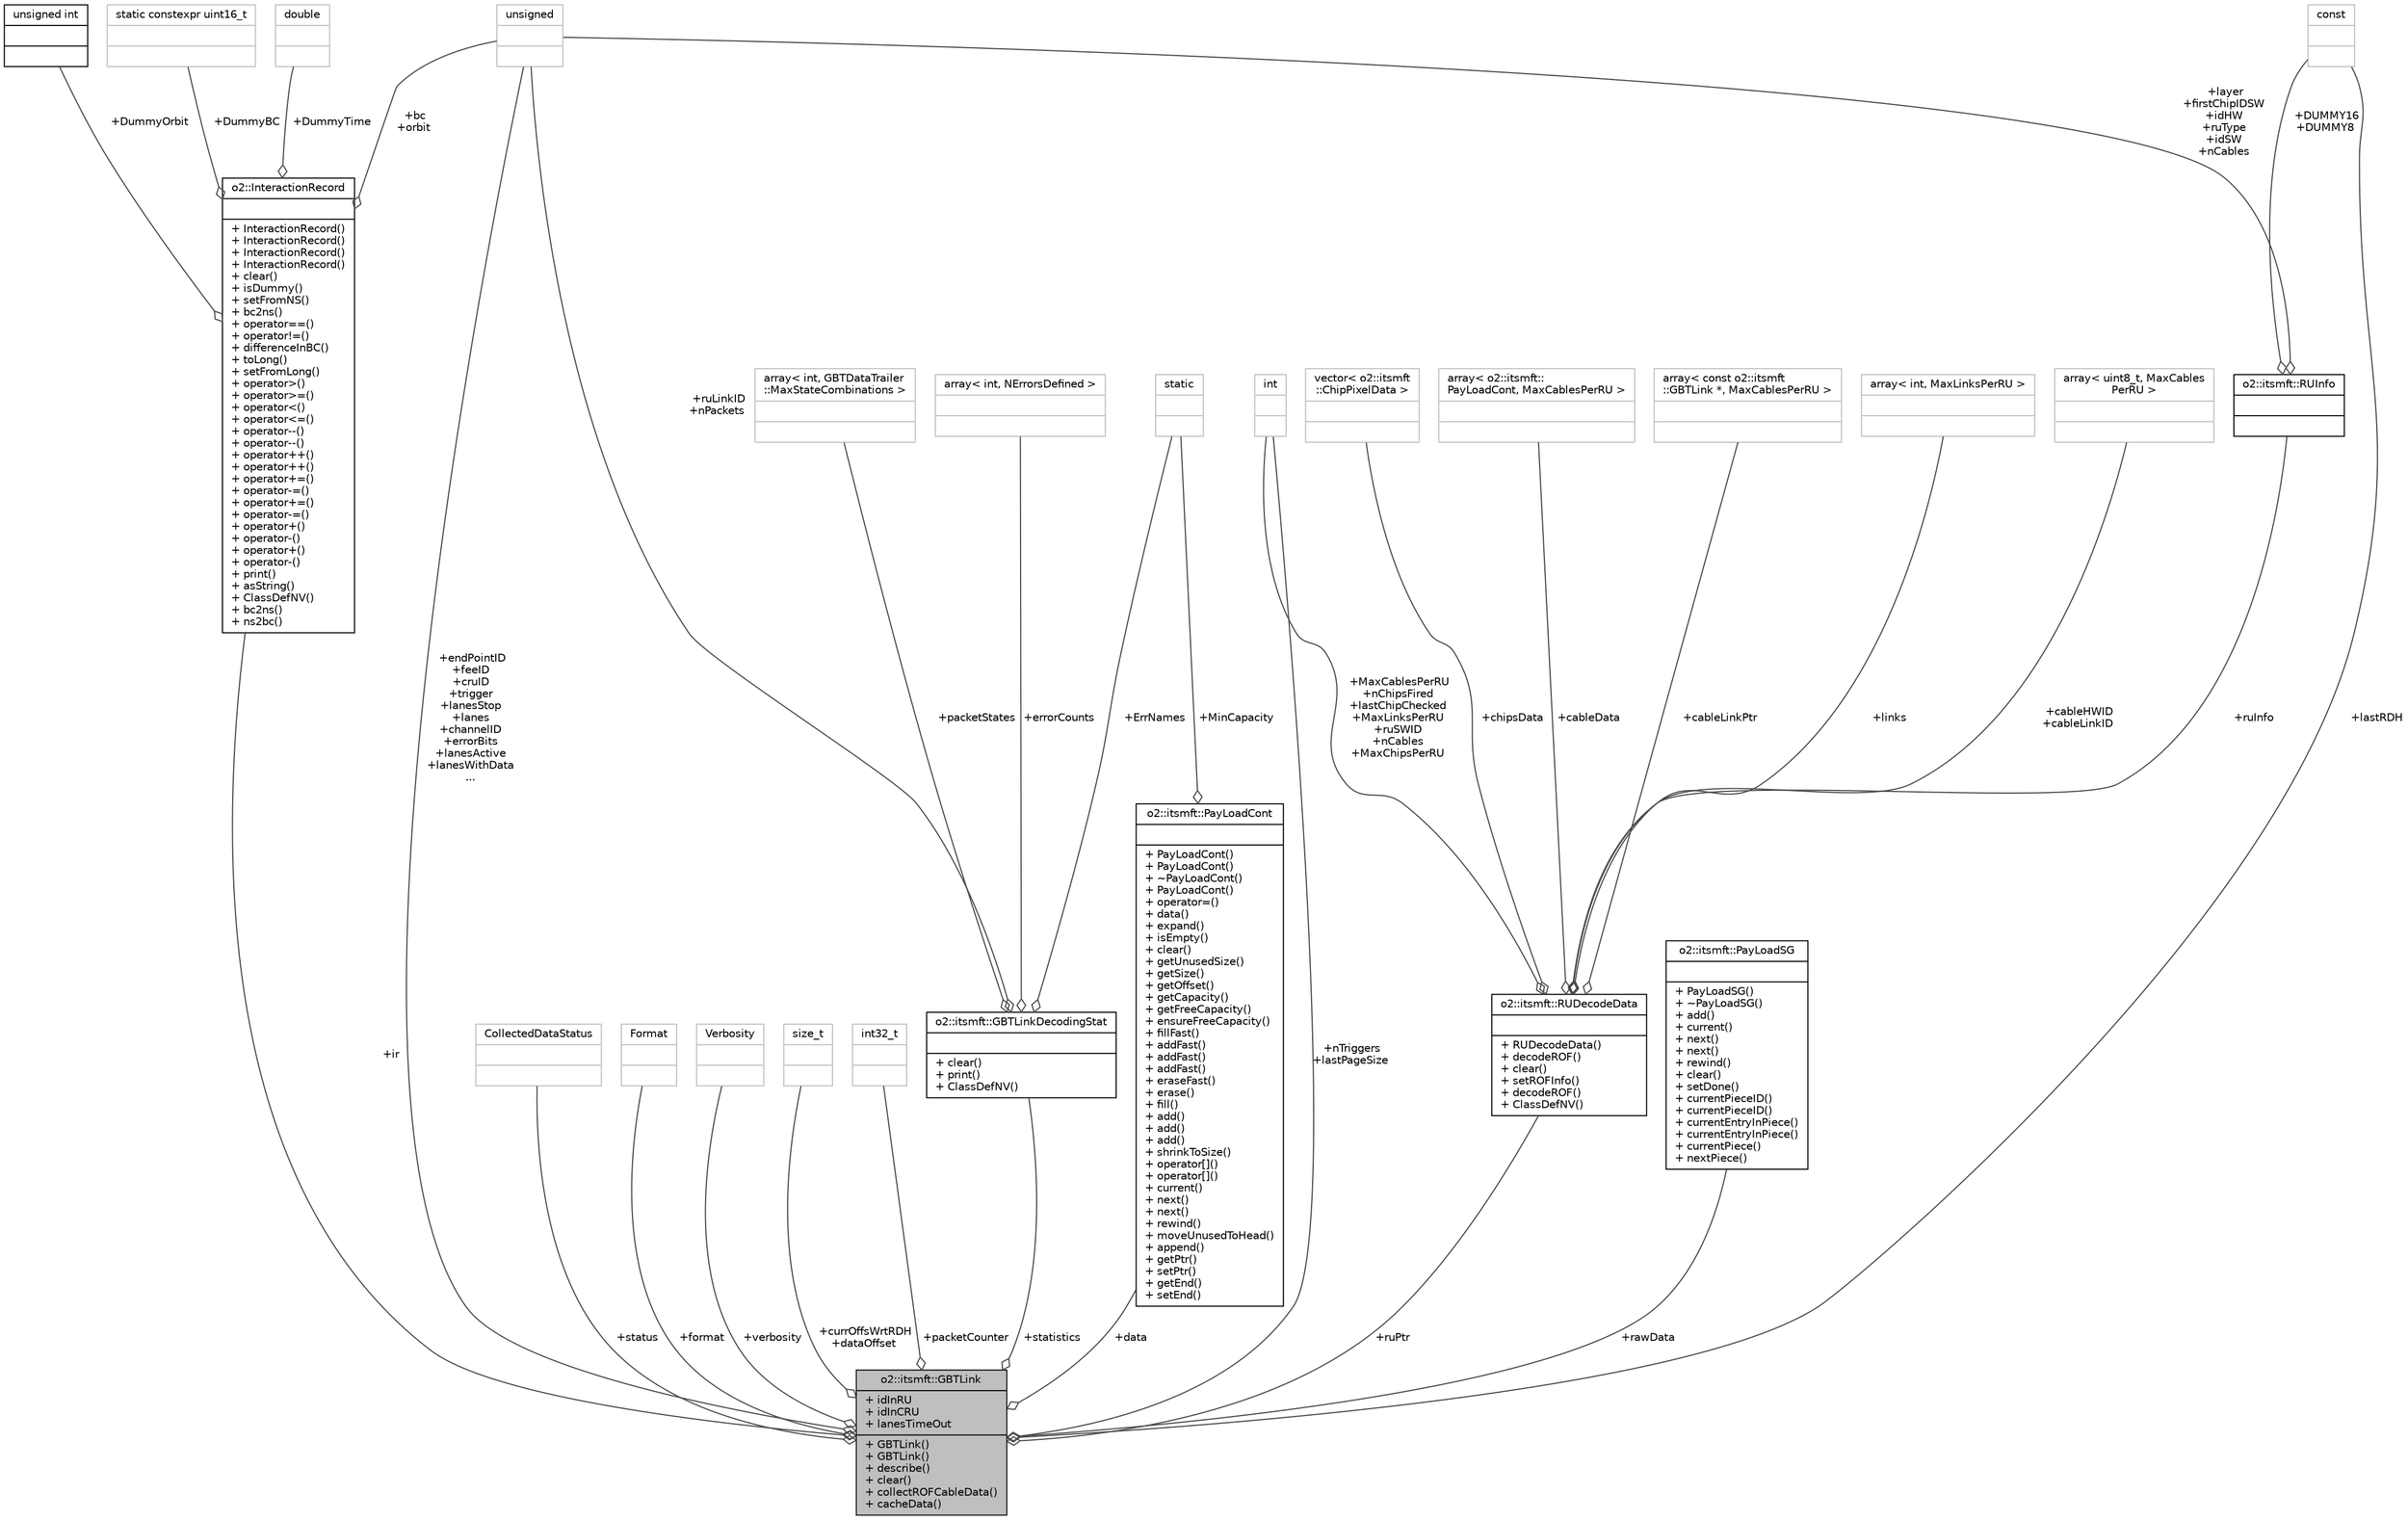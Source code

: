 digraph "o2::itsmft::GBTLink"
{
 // INTERACTIVE_SVG=YES
  bgcolor="transparent";
  edge [fontname="Helvetica",fontsize="10",labelfontname="Helvetica",labelfontsize="10"];
  node [fontname="Helvetica",fontsize="10",shape=record];
  Node1 [label="{o2::itsmft::GBTLink\n|+ idInRU\l+ idInCRU\l+ lanesTimeOut\l|+ GBTLink()\l+ GBTLink()\l+ describe()\l+ clear()\l+ collectROFCableData()\l+ cacheData()\l}",height=0.2,width=0.4,color="black", fillcolor="grey75", style="filled", fontcolor="black"];
  Node2 -> Node1 [color="grey25",fontsize="10",style="solid",label=" +ir" ,arrowhead="odiamond",fontname="Helvetica"];
  Node2 [label="{o2::InteractionRecord\n||+ InteractionRecord()\l+ InteractionRecord()\l+ InteractionRecord()\l+ InteractionRecord()\l+ clear()\l+ isDummy()\l+ setFromNS()\l+ bc2ns()\l+ operator==()\l+ operator!=()\l+ differenceInBC()\l+ toLong()\l+ setFromLong()\l+ operator\>()\l+ operator\>=()\l+ operator\<()\l+ operator\<=()\l+ operator--()\l+ operator--()\l+ operator++()\l+ operator++()\l+ operator+=()\l+ operator-=()\l+ operator+=()\l+ operator-=()\l+ operator+()\l+ operator-()\l+ operator+()\l+ operator-()\l+ print()\l+ asString()\l+ ClassDefNV()\l+ bc2ns()\l+ ns2bc()\l}",height=0.2,width=0.4,color="black",URL="$d1/d21/structo2_1_1InteractionRecord.html"];
  Node3 -> Node2 [color="grey25",fontsize="10",style="solid",label=" +DummyTime" ,arrowhead="odiamond",fontname="Helvetica"];
  Node3 [label="{double\n||}",height=0.2,width=0.4,color="grey75"];
  Node4 -> Node2 [color="grey25",fontsize="10",style="solid",label=" +DummyOrbit" ,arrowhead="odiamond",fontname="Helvetica"];
  Node4 [label="{unsigned int\n||}",height=0.2,width=0.4,color="black",URL="$d2/d5f/classunsigned_01int.html"];
  Node5 -> Node2 [color="grey25",fontsize="10",style="solid",label=" +bc\n+orbit" ,arrowhead="odiamond",fontname="Helvetica"];
  Node5 [label="{unsigned\n||}",height=0.2,width=0.4,color="grey75"];
  Node6 -> Node2 [color="grey25",fontsize="10",style="solid",label=" +DummyBC" ,arrowhead="odiamond",fontname="Helvetica"];
  Node6 [label="{static constexpr uint16_t\n||}",height=0.2,width=0.4,color="grey75"];
  Node7 -> Node1 [color="grey25",fontsize="10",style="solid",label=" +status" ,arrowhead="odiamond",fontname="Helvetica"];
  Node7 [label="{CollectedDataStatus\n||}",height=0.2,width=0.4,color="grey75"];
  Node8 -> Node1 [color="grey25",fontsize="10",style="solid",label=" +format" ,arrowhead="odiamond",fontname="Helvetica"];
  Node8 [label="{Format\n||}",height=0.2,width=0.4,color="grey75"];
  Node9 -> Node1 [color="grey25",fontsize="10",style="solid",label=" +verbosity" ,arrowhead="odiamond",fontname="Helvetica"];
  Node9 [label="{Verbosity\n||}",height=0.2,width=0.4,color="grey75"];
  Node10 -> Node1 [color="grey25",fontsize="10",style="solid",label=" +currOffsWrtRDH\n+dataOffset" ,arrowhead="odiamond",fontname="Helvetica"];
  Node10 [label="{size_t\n||}",height=0.2,width=0.4,color="grey75"];
  Node11 -> Node1 [color="grey25",fontsize="10",style="solid",label=" +packetCounter" ,arrowhead="odiamond",fontname="Helvetica"];
  Node11 [label="{int32_t\n||}",height=0.2,width=0.4,color="grey75"];
  Node12 -> Node1 [color="grey25",fontsize="10",style="solid",label=" +nTriggers\n+lastPageSize" ,arrowhead="odiamond",fontname="Helvetica"];
  Node12 [label="{int\n||}",height=0.2,width=0.4,color="grey75"];
  Node13 -> Node1 [color="grey25",fontsize="10",style="solid",label=" +statistics" ,arrowhead="odiamond",fontname="Helvetica"];
  Node13 [label="{o2::itsmft::GBTLinkDecodingStat\n||+ clear()\l+ print()\l+ ClassDefNV()\l}",height=0.2,width=0.4,color="black",URL="$d1/d6f/structo2_1_1itsmft_1_1GBTLinkDecodingStat.html",tooltip="Statistics for per-link decoding. "];
  Node14 -> Node13 [color="grey25",fontsize="10",style="solid",label=" +packetStates" ,arrowhead="odiamond",fontname="Helvetica"];
  Node14 [label="{array\< int, GBTDataTrailer\l::MaxStateCombinations \>\n||}",height=0.2,width=0.4,color="grey75"];
  Node15 -> Node13 [color="grey25",fontsize="10",style="solid",label=" +errorCounts" ,arrowhead="odiamond",fontname="Helvetica"];
  Node15 [label="{array\< int, NErrorsDefined \>\n||}",height=0.2,width=0.4,color="grey75"];
  Node5 -> Node13 [color="grey25",fontsize="10",style="solid",label=" +ruLinkID\n+nPackets" ,arrowhead="odiamond",fontname="Helvetica"];
  Node16 -> Node13 [color="grey25",fontsize="10",style="solid",label=" +ErrNames" ,arrowhead="odiamond",fontname="Helvetica"];
  Node16 [label="{static\n||}",height=0.2,width=0.4,color="grey75"];
  Node17 -> Node1 [color="grey25",fontsize="10",style="solid",label=" +data" ,arrowhead="odiamond",fontname="Helvetica"];
  Node17 [label="{o2::itsmft::PayLoadCont\n||+ PayLoadCont()\l+ PayLoadCont()\l+ ~PayLoadCont()\l+ PayLoadCont()\l+ operator=()\l+ data()\l+ expand()\l+ isEmpty()\l+ clear()\l+ getUnusedSize()\l+ getSize()\l+ getOffset()\l+ getCapacity()\l+ getFreeCapacity()\l+ ensureFreeCapacity()\l+ fillFast()\l+ addFast()\l+ addFast()\l+ addFast()\l+ eraseFast()\l+ erase()\l+ fill()\l+ add()\l+ add()\l+ add()\l+ shrinkToSize()\l+ operator[]()\l+ operator[]()\l+ current()\l+ next()\l+ next()\l+ rewind()\l+ moveUnusedToHead()\l+ append()\l+ getPtr()\l+ setPtr()\l+ getEnd()\l+ setEnd()\l}",height=0.2,width=0.4,color="black",URL="$df/dd1/classo2_1_1itsmft_1_1PayLoadCont.html"];
  Node16 -> Node17 [color="grey25",fontsize="10",style="solid",label=" +MinCapacity" ,arrowhead="odiamond",fontname="Helvetica"];
  Node18 -> Node1 [color="grey25",fontsize="10",style="solid",label=" +lastRDH" ,arrowhead="odiamond",fontname="Helvetica"];
  Node18 [label="{const\n||}",height=0.2,width=0.4,color="grey75"];
  Node5 -> Node1 [color="grey25",fontsize="10",style="solid",label=" +endPointID\n+feeID\n+cruID\n+trigger\n+lanesStop\n+lanes\n+channelID\n+errorBits\n+lanesActive\n+lanesWithData\n..." ,arrowhead="odiamond",fontname="Helvetica"];
  Node19 -> Node1 [color="grey25",fontsize="10",style="solid",label=" +rawData" ,arrowhead="odiamond",fontname="Helvetica"];
  Node19 [label="{o2::itsmft::PayLoadSG\n||+ PayLoadSG()\l+ ~PayLoadSG()\l+ add()\l+ current()\l+ next()\l+ next()\l+ rewind()\l+ clear()\l+ setDone()\l+ currentPieceID()\l+ currentPieceID()\l+ currentEntryInPiece()\l+ currentEntryInPiece()\l+ currentPiece()\l+ nextPiece()\l}",height=0.2,width=0.4,color="black",URL="$d6/df2/classo2_1_1itsmft_1_1PayLoadSG.html"];
  Node20 -> Node1 [color="grey25",fontsize="10",style="solid",label=" +ruPtr" ,arrowhead="odiamond",fontname="Helvetica"];
  Node20 [label="{o2::itsmft::RUDecodeData\n||+ RUDecodeData()\l+ decodeROF()\l+ clear()\l+ setROFInfo()\l+ decodeROF()\l+ ClassDefNV()\l}",height=0.2,width=0.4,color="black",URL="$d0/df7/structo2_1_1itsmft_1_1RUDecodeData.html"];
  Node21 -> Node20 [color="grey25",fontsize="10",style="solid",label=" +chipsData" ,arrowhead="odiamond",fontname="Helvetica"];
  Node21 [label="{vector\< o2::itsmft\l::ChipPixelData \>\n||}",height=0.2,width=0.4,color="grey75"];
  Node22 -> Node20 [color="grey25",fontsize="10",style="solid",label=" +cableData" ,arrowhead="odiamond",fontname="Helvetica"];
  Node22 [label="{array\< o2::itsmft::\lPayLoadCont, MaxCablesPerRU \>\n||}",height=0.2,width=0.4,color="grey75"];
  Node23 -> Node20 [color="grey25",fontsize="10",style="solid",label=" +cableLinkPtr" ,arrowhead="odiamond",fontname="Helvetica"];
  Node23 [label="{array\< const o2::itsmft\l::GBTLink *, MaxCablesPerRU \>\n||}",height=0.2,width=0.4,color="grey75"];
  Node12 -> Node20 [color="grey25",fontsize="10",style="solid",label=" +MaxCablesPerRU\n+nChipsFired\n+lastChipChecked\n+MaxLinksPerRU\n+ruSWID\n+nCables\n+MaxChipsPerRU" ,arrowhead="odiamond",fontname="Helvetica"];
  Node24 -> Node20 [color="grey25",fontsize="10",style="solid",label=" +ruInfo" ,arrowhead="odiamond",fontname="Helvetica"];
  Node24 [label="{o2::itsmft::RUInfo\n||}",height=0.2,width=0.4,color="black",URL="$dd/d8d/structo2_1_1itsmft_1_1RUInfo.html"];
  Node5 -> Node24 [color="grey25",fontsize="10",style="solid",label=" +layer\n+firstChipIDSW\n+idHW\n+ruType\n+idSW\n+nCables" ,arrowhead="odiamond",fontname="Helvetica"];
  Node18 -> Node24 [color="grey25",fontsize="10",style="solid",label=" +DUMMY16\n+DUMMY8" ,arrowhead="odiamond",fontname="Helvetica"];
  Node25 -> Node20 [color="grey25",fontsize="10",style="solid",label=" +links" ,arrowhead="odiamond",fontname="Helvetica"];
  Node25 [label="{array\< int, MaxLinksPerRU \>\n||}",height=0.2,width=0.4,color="grey75"];
  Node26 -> Node20 [color="grey25",fontsize="10",style="solid",label=" +cableHWID\n+cableLinkID" ,arrowhead="odiamond",fontname="Helvetica"];
  Node26 [label="{array\< uint8_t, MaxCables\lPerRU \>\n||}",height=0.2,width=0.4,color="grey75"];
}
